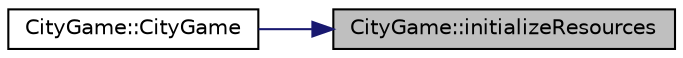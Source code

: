 digraph "CityGame::initializeResources"
{
 // LATEX_PDF_SIZE
  edge [fontname="Helvetica",fontsize="10",labelfontname="Helvetica",labelfontsize="10"];
  node [fontname="Helvetica",fontsize="10",shape=record];
  rankdir="RL";
  Node1 [label="CityGame::initializeResources",height=0.2,width=0.4,color="black", fillcolor="grey75", style="filled", fontcolor="black",tooltip=" "];
  Node1 -> Node2 [dir="back",color="midnightblue",fontsize="10",style="solid",fontname="Helvetica"];
  Node2 [label="CityGame::CityGame",height=0.2,width=0.4,color="black", fillcolor="white", style="filled",URL="$classCityGame.html#a094595f0fd5649f72071c8ff2278a032",tooltip=" "];
}
